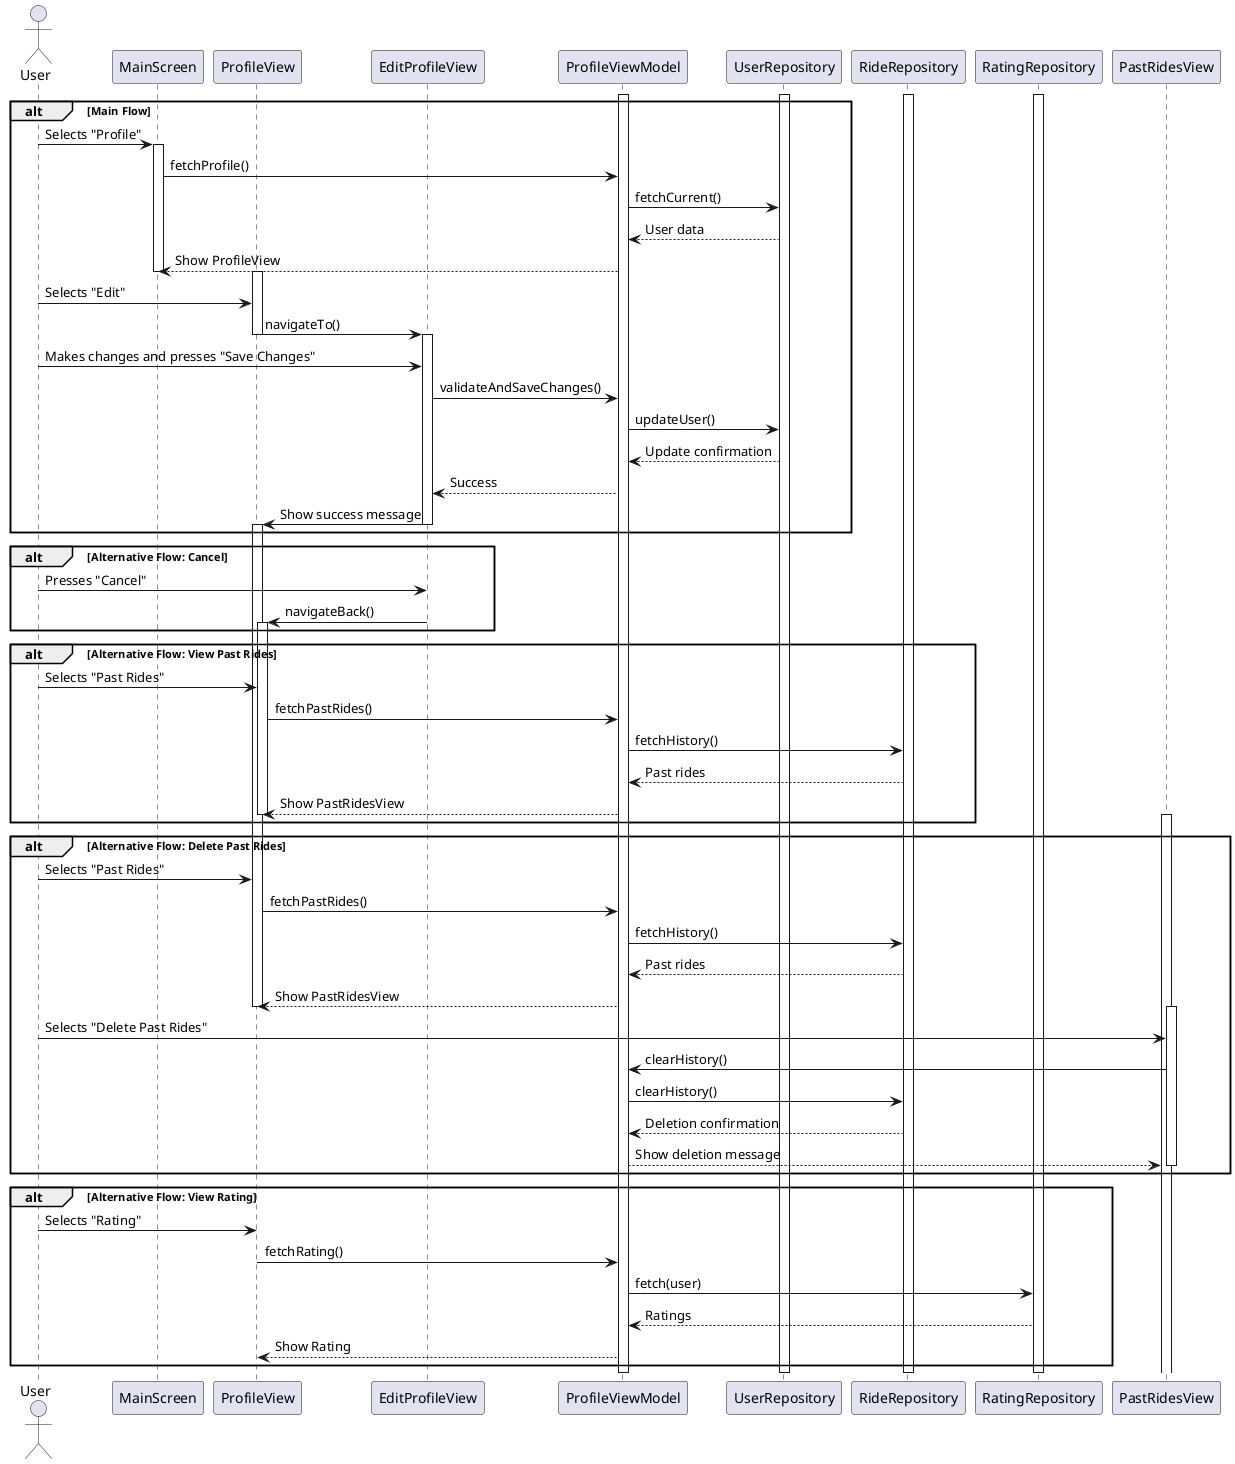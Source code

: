 @startuml Manage-Profile-Sequence

actor User
participant MainScreen
participant ProfileView
participant EditProfileView
participant ProfileViewModel
participant UserRepository
participant RideRepository
participant RatingRepository
participant PastRidesView

' ViewModel and repositories are active for the session
activate ProfileViewModel
activate UserRepository
activate RideRepository
activate RatingRepository

alt Main Flow
    User -> MainScreen : Selects "Profile"
    activate MainScreen
    MainScreen -> ProfileViewModel : fetchProfile()
    ProfileViewModel -> UserRepository : fetchCurrent()
    UserRepository --> ProfileViewModel : User data
    ProfileViewModel --> MainScreen : Show ProfileView
    deactivate MainScreen

    activate ProfileView
    User -> ProfileView : Selects "Edit"
    ProfileView -> EditProfileView : navigateTo()
    deactivate ProfileView

    activate EditProfileView
    User -> EditProfileView : Makes changes and presses "Save Changes"
    EditProfileView -> ProfileViewModel : validateAndSaveChanges()
    ProfileViewModel -> UserRepository : updateUser()
    UserRepository --> ProfileViewModel : Update confirmation
    ProfileViewModel --> EditProfileView : Success
    EditProfileView -> ProfileView : Show success message
    deactivate EditProfileView

    activate ProfileView
    deactivate ProfileView
end alt

alt Alternative Flow: Cancel
    activate EditProfileView
    User -> EditProfileView : Presses "Cancel"
    EditProfileView -> ProfileView : navigateBack()
    deactivate EditProfileView
    activate ProfileView
    deactivate ProfileView
end alt

alt Alternative Flow: View Past Rides
    activate ProfileView
    User -> ProfileView : Selects "Past Rides"
    ProfileView -> ProfileViewModel : fetchPastRides()
    ProfileViewModel -> RideRepository : fetchHistory()
    RideRepository --> ProfileViewModel : Past rides
    ProfileViewModel --> ProfileView : Show PastRidesView
    deactivate ProfileView

    activate PastRidesView
    deactivate PastRidesView
end alt

alt Alternative Flow: Delete Past Rides
    activate ProfileView
    User -> ProfileView : Selects "Past Rides"
    ProfileView -> ProfileViewModel : fetchPastRides()
    ProfileViewModel -> RideRepository : fetchHistory()
    RideRepository --> ProfileViewModel : Past rides
    ProfileViewModel --> ProfileView : Show PastRidesView
    deactivate ProfileView

    activate PastRidesView
    User -> PastRidesView : Selects "Delete Past Rides"
    PastRidesView -> ProfileViewModel : clearHistory()
    ProfileViewModel -> RideRepository : clearHistory()
    RideRepository --> ProfileViewModel : Deletion confirmation
    ProfileViewModel --> PastRidesView : Show deletion message
    deactivate PastRidesView
end alt

alt Alternative Flow: View Rating
    activate ProfileView
    User -> ProfileView : Selects "Rating"
    ProfileView -> ProfileViewModel : fetchRating()
    ProfileViewModel -> RatingRepository : fetch(user)
    RatingRepository --> ProfileViewModel : Ratings
    ProfileViewModel --> ProfileView : Show Rating
    deactivate ProfileView
end alt

deactivate ProfileViewModel
deactivate UserRepository
deactivate RideRepository
deactivate RatingRepository

@enduml